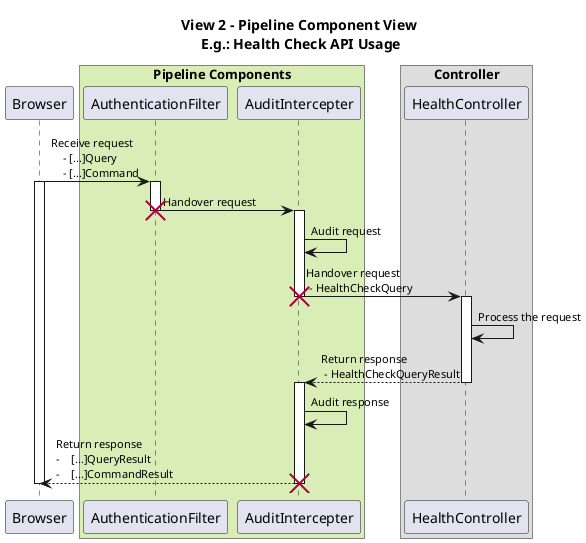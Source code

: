 @startuml
title View 2 - Pipeline Component View \nE.g.: Health Check API Usage

participant Browser as bw

box "Pipeline Components" #D9EDB7
participant "AuthenticationFilter" as authApiFilter
participant "AuditIntercepter" as auditApiIntercepter
end box

box "Controller"
participant "HealthController" as hChekApiController
end box

skinparam sequence {
    ActorFontName Arial
    ActorFontSize 11

    ParticipantFontName Arial
    ParticipantFontSize 11

    ArrowFontName Arial
    ArrowFontSize 11
}

bw->authApiFilter: Receive request \n    - [...]Query \n    - [...]Command
activate bw
activate authApiFilter

authApiFilter->auditApiIntercepter: Handover request
destroy authApiFilter
activate auditApiIntercepter

auditApiIntercepter->auditApiIntercepter: Audit request
auditApiIntercepter->hChekApiController: Handover request\n - HealthCheckQuery
destroy auditApiIntercepter
activate hChekApiController
hChekApiController->hChekApiController: Process the request

hChekApiController-->auditApiIntercepter: Return response\n - HealthCheckQueryResult
deactivate hChekApiController
activate auditApiIntercepter

auditApiIntercepter->auditApiIntercepter: Audit response

auditApiIntercepter-->bw: Return response \n-    [...]QueryResult \n-    [...]CommandResult
destroy auditApiIntercepter
deactivate bw
@enduml